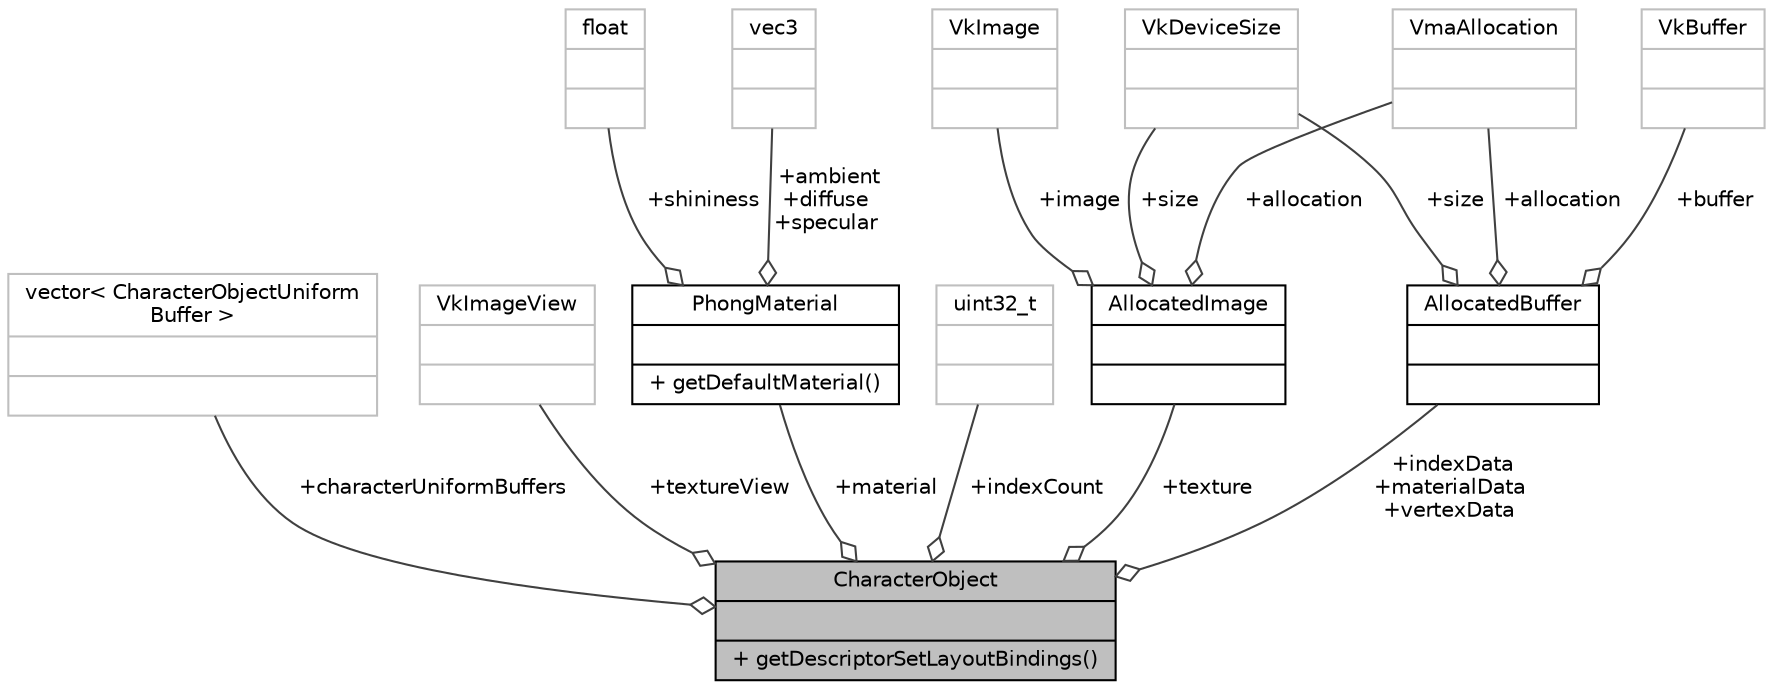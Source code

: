 digraph "CharacterObject"
{
 // LATEX_PDF_SIZE
  edge [fontname="Helvetica",fontsize="10",labelfontname="Helvetica",labelfontsize="10"];
  node [fontname="Helvetica",fontsize="10",shape=record];
  Node1 [label="{CharacterObject\n||+ getDescriptorSetLayoutBindings()\l}",height=0.2,width=0.4,color="black", fillcolor="grey75", style="filled", fontcolor="black",tooltip=" "];
  Node2 -> Node1 [color="grey25",fontsize="10",style="solid",label=" +characterUniformBuffers" ,arrowhead="odiamond",fontname="Helvetica"];
  Node2 [label="{vector\< CharacterObjectUniform\lBuffer \>\n||}",height=0.2,width=0.4,color="grey75", fillcolor="white", style="filled",tooltip=" "];
  Node3 -> Node1 [color="grey25",fontsize="10",style="solid",label=" +textureView" ,arrowhead="odiamond",fontname="Helvetica"];
  Node3 [label="{VkImageView\n||}",height=0.2,width=0.4,color="grey75", fillcolor="white", style="filled",tooltip=" "];
  Node4 -> Node1 [color="grey25",fontsize="10",style="solid",label=" +material" ,arrowhead="odiamond",fontname="Helvetica"];
  Node4 [label="{PhongMaterial\n||+ getDefaultMaterial()\l}",height=0.2,width=0.4,color="black", fillcolor="white", style="filled",URL="$structPhongMaterial.html",tooltip=" "];
  Node5 -> Node4 [color="grey25",fontsize="10",style="solid",label=" +shininess" ,arrowhead="odiamond",fontname="Helvetica"];
  Node5 [label="{float\n||}",height=0.2,width=0.4,color="grey75", fillcolor="white", style="filled",tooltip=" "];
  Node6 -> Node4 [color="grey25",fontsize="10",style="solid",label=" +ambient\n+diffuse\n+specular" ,arrowhead="odiamond",fontname="Helvetica"];
  Node6 [label="{vec3\n||}",height=0.2,width=0.4,color="grey75", fillcolor="white", style="filled",tooltip=" "];
  Node7 -> Node1 [color="grey25",fontsize="10",style="solid",label=" +indexCount" ,arrowhead="odiamond",fontname="Helvetica"];
  Node7 [label="{uint32_t\n||}",height=0.2,width=0.4,color="grey75", fillcolor="white", style="filled",tooltip=" "];
  Node8 -> Node1 [color="grey25",fontsize="10",style="solid",label=" +indexData\n+materialData\n+vertexData" ,arrowhead="odiamond",fontname="Helvetica"];
  Node8 [label="{AllocatedBuffer\n||}",height=0.2,width=0.4,color="black", fillcolor="white", style="filled",URL="$structAllocatedBuffer.html",tooltip=" "];
  Node9 -> Node8 [color="grey25",fontsize="10",style="solid",label=" +allocation" ,arrowhead="odiamond",fontname="Helvetica"];
  Node9 [label="{VmaAllocation\n||}",height=0.2,width=0.4,color="grey75", fillcolor="white", style="filled",tooltip=" "];
  Node10 -> Node8 [color="grey25",fontsize="10",style="solid",label=" +size" ,arrowhead="odiamond",fontname="Helvetica"];
  Node10 [label="{VkDeviceSize\n||}",height=0.2,width=0.4,color="grey75", fillcolor="white", style="filled",tooltip=" "];
  Node11 -> Node8 [color="grey25",fontsize="10",style="solid",label=" +buffer" ,arrowhead="odiamond",fontname="Helvetica"];
  Node11 [label="{VkBuffer\n||}",height=0.2,width=0.4,color="grey75", fillcolor="white", style="filled",tooltip=" "];
  Node12 -> Node1 [color="grey25",fontsize="10",style="solid",label=" +texture" ,arrowhead="odiamond",fontname="Helvetica"];
  Node12 [label="{AllocatedImage\n||}",height=0.2,width=0.4,color="black", fillcolor="white", style="filled",URL="$structAllocatedImage.html",tooltip=" "];
  Node9 -> Node12 [color="grey25",fontsize="10",style="solid",label=" +allocation" ,arrowhead="odiamond",fontname="Helvetica"];
  Node10 -> Node12 [color="grey25",fontsize="10",style="solid",label=" +size" ,arrowhead="odiamond",fontname="Helvetica"];
  Node13 -> Node12 [color="grey25",fontsize="10",style="solid",label=" +image" ,arrowhead="odiamond",fontname="Helvetica"];
  Node13 [label="{VkImage\n||}",height=0.2,width=0.4,color="grey75", fillcolor="white", style="filled",tooltip=" "];
}
